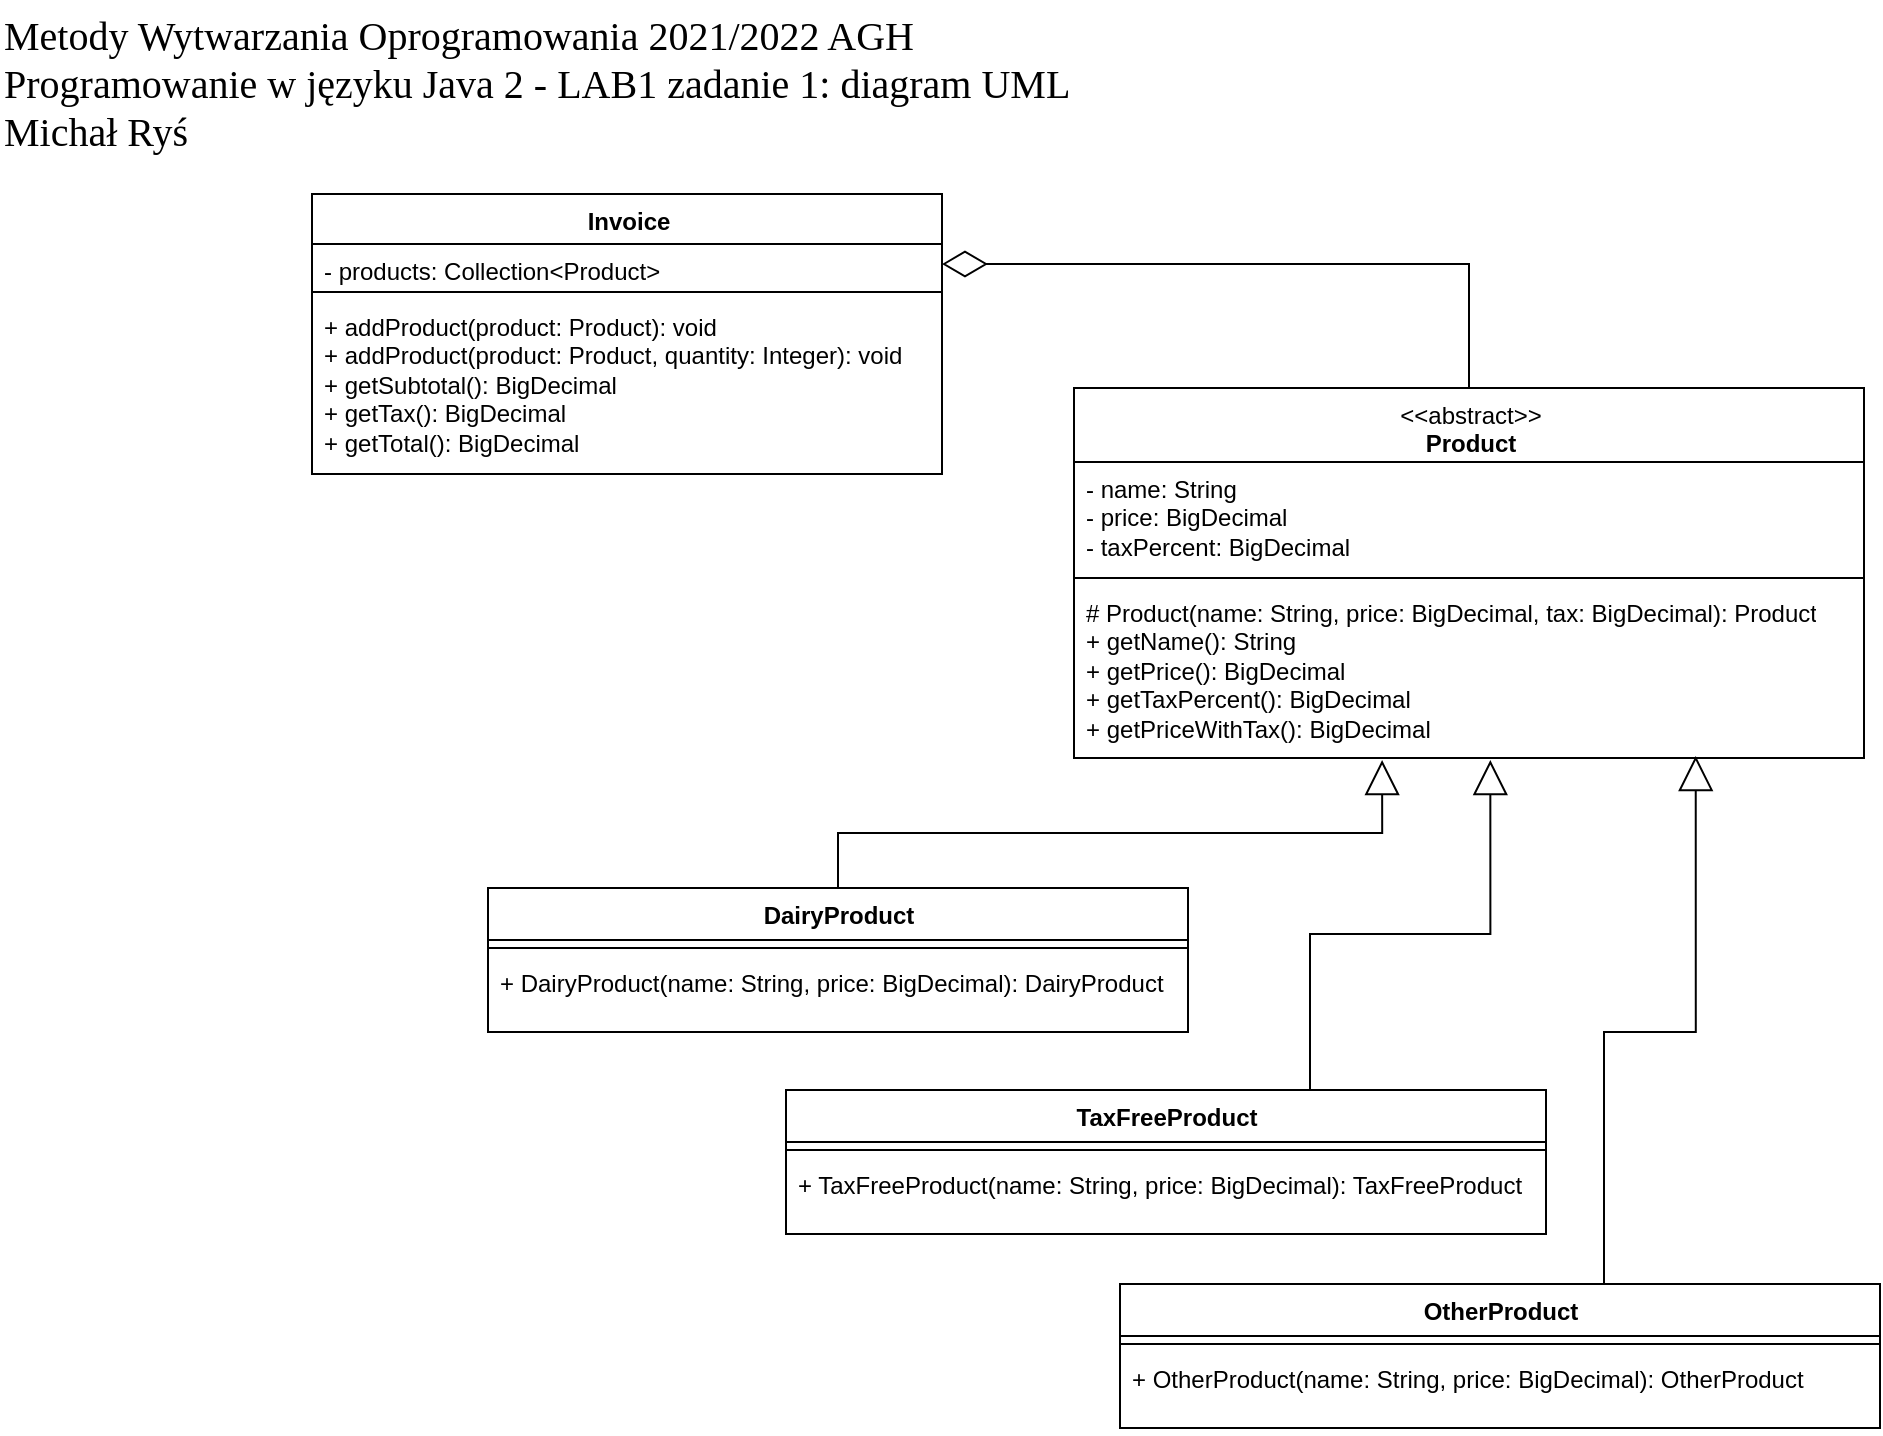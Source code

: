 <mxfile version="15.7.3" type="device"><diagram id="jbrrGO6dnkT6y_ijuXMh" name="Strona-1"><mxGraphModel dx="1014" dy="662" grid="0" gridSize="10" guides="1" tooltips="1" connect="1" arrows="1" fold="1" page="1" pageScale="1" pageWidth="1169" pageHeight="827" math="0" shadow="0"><root><mxCell id="0"/><mxCell id="1" parent="0"/><mxCell id="gOwko3kttE1grzvosMI4-1" value="&lt;b&gt;Invoice&lt;/b&gt;" style="swimlane;fontStyle=0;align=center;verticalAlign=top;childLayout=stackLayout;horizontal=1;startSize=25;horizontalStack=0;resizeParent=1;resizeParentMax=0;resizeLast=0;collapsible=0;marginBottom=0;html=1;" vertex="1" parent="1"><mxGeometry x="181" y="118" width="315" height="140" as="geometry"/></mxCell><mxCell id="gOwko3kttE1grzvosMI4-2" value="- products: Collection&amp;lt;Product&amp;gt;" style="text;html=1;strokeColor=none;fillColor=none;align=left;verticalAlign=top;spacingLeft=4;spacingRight=4;overflow=hidden;rotatable=0;points=[[0,0.5],[1,0.5]];portConstraint=eastwest;" vertex="1" parent="gOwko3kttE1grzvosMI4-1"><mxGeometry y="25" width="315" height="20" as="geometry"/></mxCell><mxCell id="gOwko3kttE1grzvosMI4-6" value="" style="line;strokeWidth=1;fillColor=none;align=left;verticalAlign=middle;spacingTop=-1;spacingLeft=3;spacingRight=3;rotatable=0;labelPosition=right;points=[];portConstraint=eastwest;" vertex="1" parent="gOwko3kttE1grzvosMI4-1"><mxGeometry y="45" width="315" height="8" as="geometry"/></mxCell><mxCell id="gOwko3kttE1grzvosMI4-8" value="&lt;div&gt;&lt;span&gt;+ addProduct(product: Product): void&lt;/span&gt;&lt;br&gt;&lt;/div&gt;&lt;div&gt;&lt;span&gt;+ addProduct(product: Product, quantity: Integer): void&lt;/span&gt;&lt;/div&gt;&lt;div&gt;&lt;span&gt;+ getSubtotal(): BigDecimal&lt;/span&gt;&lt;/div&gt;&lt;div&gt;&lt;span&gt;+ getTax(): BigDecimal&lt;/span&gt;&lt;/div&gt;&lt;div&gt;&lt;span&gt;+ getTotal(): BigDecimal&lt;/span&gt;&lt;/div&gt;" style="text;html=1;strokeColor=none;fillColor=none;align=left;verticalAlign=top;spacingLeft=4;spacingRight=4;overflow=hidden;rotatable=0;points=[[0,0.5],[1,0.5]];portConstraint=eastwest;" vertex="1" parent="gOwko3kttE1grzvosMI4-1"><mxGeometry y="53" width="315" height="87" as="geometry"/></mxCell><mxCell id="gOwko3kttE1grzvosMI4-18" style="edgeStyle=orthogonalEdgeStyle;rounded=0;orthogonalLoop=1;jettySize=auto;html=1;entryX=1;entryY=0.5;entryDx=0;entryDy=0;endArrow=diamondThin;endFill=0;endSize=20;" edge="1" parent="1" source="gOwko3kttE1grzvosMI4-9" target="gOwko3kttE1grzvosMI4-2"><mxGeometry relative="1" as="geometry"/></mxCell><mxCell id="gOwko3kttE1grzvosMI4-9" value="&amp;lt;&amp;lt;abstract&amp;gt;&amp;gt;&lt;br&gt;&lt;b&gt;Product&lt;/b&gt;" style="swimlane;fontStyle=0;align=center;verticalAlign=top;childLayout=stackLayout;horizontal=1;startSize=37;horizontalStack=0;resizeParent=1;resizeParentMax=0;resizeLast=0;collapsible=0;marginBottom=0;html=1;" vertex="1" parent="1"><mxGeometry x="562" y="215" width="395" height="185" as="geometry"/></mxCell><mxCell id="gOwko3kttE1grzvosMI4-10" value="- name: String&lt;br&gt;- price: BigDecimal&lt;br&gt;- taxPercent: BigDecimal" style="text;html=1;strokeColor=none;fillColor=none;align=left;verticalAlign=top;spacingLeft=4;spacingRight=4;overflow=hidden;rotatable=0;points=[[0,0.5],[1,0.5]];portConstraint=eastwest;" vertex="1" parent="gOwko3kttE1grzvosMI4-9"><mxGeometry y="37" width="395" height="54" as="geometry"/></mxCell><mxCell id="gOwko3kttE1grzvosMI4-14" value="" style="line;strokeWidth=1;fillColor=none;align=left;verticalAlign=middle;spacingTop=-1;spacingLeft=3;spacingRight=3;rotatable=0;labelPosition=right;points=[];portConstraint=eastwest;" vertex="1" parent="gOwko3kttE1grzvosMI4-9"><mxGeometry y="91" width="395" height="8" as="geometry"/></mxCell><mxCell id="gOwko3kttE1grzvosMI4-16" value="# Product(name: String, price: BigDecimal, tax: BigDecimal): Product&lt;br&gt;+ getName(): String&lt;br&gt;+ getPrice(): BigDecimal&lt;br&gt;+ getTaxPercent(): BigDecimal&lt;br&gt;+ getPriceWithTax(): BigDecimal" style="text;html=1;strokeColor=none;fillColor=none;align=left;verticalAlign=top;spacingLeft=4;spacingRight=4;overflow=hidden;rotatable=0;points=[[0,0.5],[1,0.5]];portConstraint=eastwest;" vertex="1" parent="gOwko3kttE1grzvosMI4-9"><mxGeometry y="99" width="395" height="86" as="geometry"/></mxCell><mxCell id="gOwko3kttE1grzvosMI4-30" style="edgeStyle=orthogonalEdgeStyle;rounded=0;orthogonalLoop=1;jettySize=auto;html=1;entryX=0.39;entryY=1.012;entryDx=0;entryDy=0;entryPerimeter=0;endArrow=block;endFill=0;endSize=15;" edge="1" parent="1" source="gOwko3kttE1grzvosMI4-20" target="gOwko3kttE1grzvosMI4-16"><mxGeometry relative="1" as="geometry"/></mxCell><mxCell id="gOwko3kttE1grzvosMI4-20" value="&lt;b&gt;DairyProduct&lt;br&gt;&lt;/b&gt;" style="swimlane;fontStyle=0;align=center;verticalAlign=top;childLayout=stackLayout;horizontal=1;startSize=26;horizontalStack=0;resizeParent=1;resizeParentMax=0;resizeLast=0;collapsible=0;marginBottom=0;html=1;" vertex="1" parent="1"><mxGeometry x="269" y="465" width="350" height="72" as="geometry"/></mxCell><mxCell id="gOwko3kttE1grzvosMI4-22" value="" style="line;strokeWidth=1;fillColor=none;align=left;verticalAlign=middle;spacingTop=-1;spacingLeft=3;spacingRight=3;rotatable=0;labelPosition=right;points=[];portConstraint=eastwest;" vertex="1" parent="gOwko3kttE1grzvosMI4-20"><mxGeometry y="26" width="350" height="8" as="geometry"/></mxCell><mxCell id="gOwko3kttE1grzvosMI4-23" value="+ DairyProduct(name: String, price: BigDecimal): DairyProduct" style="text;html=1;strokeColor=none;fillColor=none;align=left;verticalAlign=top;spacingLeft=4;spacingRight=4;overflow=hidden;rotatable=0;points=[[0,0.5],[1,0.5]];portConstraint=eastwest;whiteSpace=wrap;" vertex="1" parent="gOwko3kttE1grzvosMI4-20"><mxGeometry y="34" width="350" height="38" as="geometry"/></mxCell><mxCell id="gOwko3kttE1grzvosMI4-31" style="edgeStyle=orthogonalEdgeStyle;rounded=0;orthogonalLoop=1;jettySize=auto;html=1;entryX=0.527;entryY=1.012;entryDx=0;entryDy=0;entryPerimeter=0;endArrow=block;endFill=0;endSize=15;" edge="1" parent="1" source="gOwko3kttE1grzvosMI4-24" target="gOwko3kttE1grzvosMI4-16"><mxGeometry relative="1" as="geometry"><Array as="points"><mxPoint x="680" y="488"/><mxPoint x="770" y="488"/></Array></mxGeometry></mxCell><mxCell id="gOwko3kttE1grzvosMI4-24" value="&lt;b&gt;TaxFreeProduct&lt;br&gt;&lt;/b&gt;" style="swimlane;fontStyle=0;align=center;verticalAlign=top;childLayout=stackLayout;horizontal=1;startSize=26;horizontalStack=0;resizeParent=1;resizeParentMax=0;resizeLast=0;collapsible=0;marginBottom=0;html=1;" vertex="1" parent="1"><mxGeometry x="418" y="566" width="380" height="72" as="geometry"/></mxCell><mxCell id="gOwko3kttE1grzvosMI4-25" value="" style="line;strokeWidth=1;fillColor=none;align=left;verticalAlign=middle;spacingTop=-1;spacingLeft=3;spacingRight=3;rotatable=0;labelPosition=right;points=[];portConstraint=eastwest;" vertex="1" parent="gOwko3kttE1grzvosMI4-24"><mxGeometry y="26" width="380" height="8" as="geometry"/></mxCell><mxCell id="gOwko3kttE1grzvosMI4-26" value="+ TaxFreeProduct(name: String, price: BigDecimal): TaxFreeProduct" style="text;html=1;strokeColor=none;fillColor=none;align=left;verticalAlign=top;spacingLeft=4;spacingRight=4;overflow=hidden;rotatable=0;points=[[0,0.5],[1,0.5]];portConstraint=eastwest;whiteSpace=wrap;" vertex="1" parent="gOwko3kttE1grzvosMI4-24"><mxGeometry y="34" width="380" height="38" as="geometry"/></mxCell><mxCell id="gOwko3kttE1grzvosMI4-32" style="edgeStyle=orthogonalEdgeStyle;rounded=0;orthogonalLoop=1;jettySize=auto;html=1;entryX=0.787;entryY=0.988;entryDx=0;entryDy=0;entryPerimeter=0;endArrow=block;endFill=0;endSize=15;" edge="1" parent="1" source="gOwko3kttE1grzvosMI4-27" target="gOwko3kttE1grzvosMI4-16"><mxGeometry relative="1" as="geometry"><Array as="points"><mxPoint x="827" y="537"/><mxPoint x="873" y="537"/></Array></mxGeometry></mxCell><mxCell id="gOwko3kttE1grzvosMI4-27" value="&lt;b&gt;OtherProduct&lt;br&gt;&lt;/b&gt;" style="swimlane;fontStyle=0;align=center;verticalAlign=top;childLayout=stackLayout;horizontal=1;startSize=26;horizontalStack=0;resizeParent=1;resizeParentMax=0;resizeLast=0;collapsible=0;marginBottom=0;html=1;" vertex="1" parent="1"><mxGeometry x="585" y="663" width="380" height="72" as="geometry"/></mxCell><mxCell id="gOwko3kttE1grzvosMI4-28" value="" style="line;strokeWidth=1;fillColor=none;align=left;verticalAlign=middle;spacingTop=-1;spacingLeft=3;spacingRight=3;rotatable=0;labelPosition=right;points=[];portConstraint=eastwest;" vertex="1" parent="gOwko3kttE1grzvosMI4-27"><mxGeometry y="26" width="380" height="8" as="geometry"/></mxCell><mxCell id="gOwko3kttE1grzvosMI4-29" value="+ OtherProduct(name: String, price: BigDecimal): OtherProduct" style="text;html=1;strokeColor=none;fillColor=none;align=left;verticalAlign=top;spacingLeft=4;spacingRight=4;overflow=hidden;rotatable=0;points=[[0,0.5],[1,0.5]];portConstraint=eastwest;whiteSpace=wrap;" vertex="1" parent="gOwko3kttE1grzvosMI4-27"><mxGeometry y="34" width="380" height="38" as="geometry"/></mxCell><mxCell id="gOwko3kttE1grzvosMI4-33" value="&lt;font face=&quot;Times New Roman&quot;&gt;&lt;span style=&quot;font-size: 15pt&quot;&gt;Metody Wytwarzania Oprogramowania 2021/2022 AGH&lt;br&gt;&lt;/span&gt;Programowanie w języku Java 2 - LAB1 zadanie 1: diagram UML&lt;br&gt;Michał Ryś&lt;/font&gt;&lt;span style=&quot;font-size: 15.0pt ; font-family: &amp;quot;times new roman&amp;quot; , serif&quot;&gt;&lt;br&gt;&lt;/span&gt;" style="text;html=1;strokeColor=none;fillColor=none;align=left;verticalAlign=middle;whiteSpace=wrap;rounded=0;fontStyle=0;fontSize=20;" vertex="1" parent="1"><mxGeometry x="25" y="21" width="774" height="82" as="geometry"/></mxCell></root></mxGraphModel></diagram></mxfile>